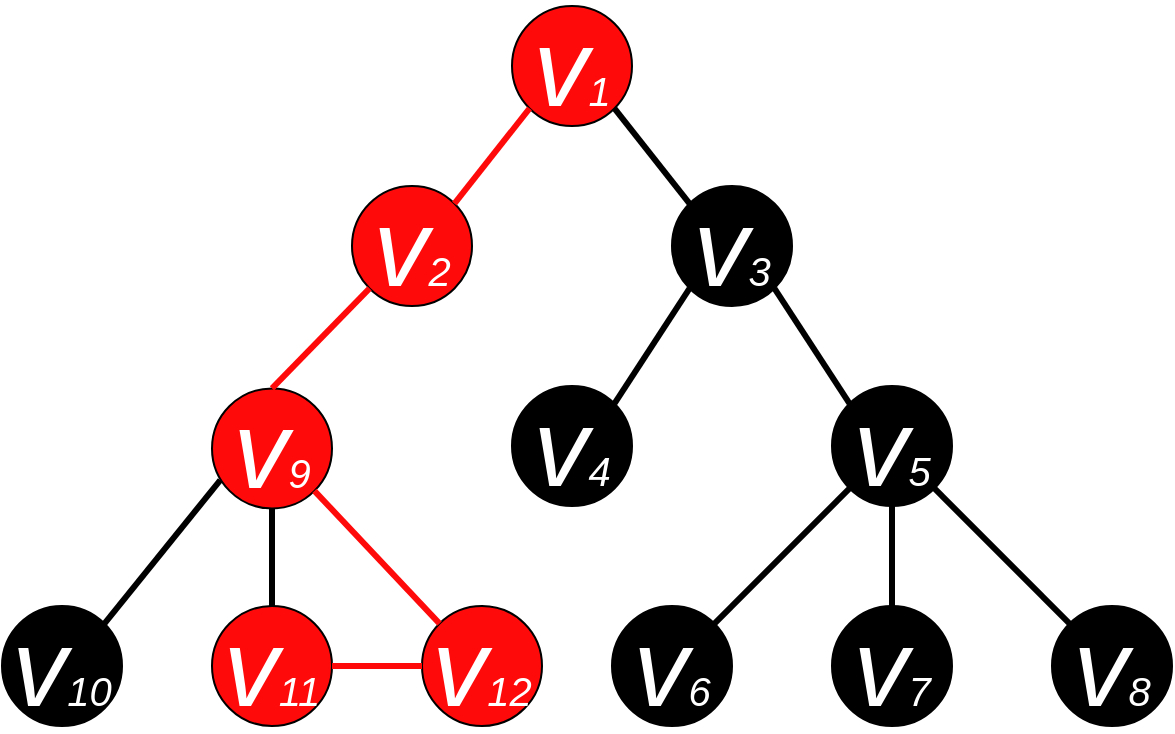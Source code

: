 <mxfile version="20.4.0" type="device"><diagram id="GtsB-jhFXhPnH5yx7eGV" name="Страница 1"><mxGraphModel dx="1185" dy="588" grid="1" gridSize="10" guides="1" tooltips="1" connect="1" arrows="1" fold="1" page="1" pageScale="1" pageWidth="600" pageHeight="500" math="0" shadow="0"><root><mxCell id="0"/><mxCell id="1" parent="0"/><mxCell id="EadP04PwVeOW2zSCT6ii-2" value="&lt;i&gt;&lt;font color=&quot;#ffffff&quot; style=&quot;&quot;&gt;&lt;font style=&quot;font-size: 55px;&quot;&gt;v&lt;/font&gt;&lt;font style=&quot;font-size: 20px;&quot;&gt;1&lt;/font&gt;&lt;/font&gt;&lt;/i&gt;" style="ellipse;whiteSpace=wrap;html=1;aspect=fixed;fillColor=#FF0A0A;strokeColor=#000000;" parent="1" vertex="1"><mxGeometry x="265" y="70" width="60" height="60" as="geometry"/></mxCell><mxCell id="EadP04PwVeOW2zSCT6ii-3" value="&lt;i&gt;&lt;font style=&quot;&quot; color=&quot;#ffffff&quot;&gt;&lt;font style=&quot;font-size: 55px;&quot;&gt;v&lt;/font&gt;&lt;font style=&quot;font-size: 20px;&quot;&gt;2&lt;/font&gt;&lt;/font&gt;&lt;/i&gt;" style="ellipse;whiteSpace=wrap;html=1;aspect=fixed;fillColor=#FF0A0A;strokeColor=#000000;" parent="1" vertex="1"><mxGeometry x="185" y="160" width="60" height="60" as="geometry"/></mxCell><mxCell id="EadP04PwVeOW2zSCT6ii-4" value="&lt;i&gt;&lt;font style=&quot;&quot; color=&quot;#ffffff&quot;&gt;&lt;font style=&quot;font-size: 55px;&quot;&gt;v&lt;/font&gt;&lt;font style=&quot;font-size: 20px;&quot;&gt;3&lt;/font&gt;&lt;/font&gt;&lt;/i&gt;" style="ellipse;whiteSpace=wrap;html=1;aspect=fixed;fillColor=#000000;" parent="1" vertex="1"><mxGeometry x="345" y="160" width="60" height="60" as="geometry"/></mxCell><mxCell id="EadP04PwVeOW2zSCT6ii-5" value="&lt;i&gt;&lt;font style=&quot;&quot; color=&quot;#ffffff&quot;&gt;&lt;font style=&quot;font-size: 55px;&quot;&gt;v&lt;/font&gt;&lt;font style=&quot;font-size: 20px;&quot;&gt;4&lt;/font&gt;&lt;/font&gt;&lt;/i&gt;" style="ellipse;whiteSpace=wrap;html=1;aspect=fixed;fillColor=#000000;" parent="1" vertex="1"><mxGeometry x="265" y="260" width="60" height="60" as="geometry"/></mxCell><mxCell id="EadP04PwVeOW2zSCT6ii-6" value="&lt;i&gt;&lt;font style=&quot;&quot; color=&quot;#ffffff&quot;&gt;&lt;font style=&quot;font-size: 55px;&quot;&gt;v&lt;/font&gt;&lt;font style=&quot;font-size: 20px;&quot;&gt;5&lt;/font&gt;&lt;/font&gt;&lt;/i&gt;" style="ellipse;whiteSpace=wrap;html=1;aspect=fixed;fillColor=#000000;" parent="1" vertex="1"><mxGeometry x="425" y="260" width="60" height="60" as="geometry"/></mxCell><mxCell id="EadP04PwVeOW2zSCT6ii-7" value="&lt;i&gt;&lt;font style=&quot;&quot; color=&quot;#ffffff&quot;&gt;&lt;font style=&quot;font-size: 55px;&quot;&gt;v&lt;/font&gt;&lt;font style=&quot;font-size: 20px;&quot;&gt;7&lt;/font&gt;&lt;/font&gt;&lt;/i&gt;" style="ellipse;whiteSpace=wrap;html=1;aspect=fixed;fillColor=#000000;" parent="1" vertex="1"><mxGeometry x="425" y="370" width="60" height="60" as="geometry"/></mxCell><mxCell id="EadP04PwVeOW2zSCT6ii-8" value="&lt;i&gt;&lt;font style=&quot;&quot; color=&quot;#ffffff&quot;&gt;&lt;font style=&quot;font-size: 55px;&quot;&gt;v&lt;/font&gt;&lt;font style=&quot;font-size: 20px;&quot;&gt;6&lt;/font&gt;&lt;/font&gt;&lt;/i&gt;" style="ellipse;whiteSpace=wrap;html=1;aspect=fixed;fillColor=#000000;" parent="1" vertex="1"><mxGeometry x="315" y="370" width="60" height="60" as="geometry"/></mxCell><mxCell id="EadP04PwVeOW2zSCT6ii-9" value="&lt;i&gt;&lt;font style=&quot;&quot; color=&quot;#ffffff&quot;&gt;&lt;font style=&quot;font-size: 55px;&quot;&gt;v&lt;/font&gt;&lt;font style=&quot;font-size: 20px;&quot;&gt;8&lt;/font&gt;&lt;/font&gt;&lt;/i&gt;" style="ellipse;whiteSpace=wrap;html=1;aspect=fixed;fillColor=#000000;" parent="1" vertex="1"><mxGeometry x="535" y="370" width="60" height="60" as="geometry"/></mxCell><mxCell id="EadP04PwVeOW2zSCT6ii-10" value="" style="endArrow=none;html=1;rounded=0;fontSize=20;fontColor=#FFFFFF;entryX=1;entryY=1;entryDx=0;entryDy=0;exitX=0;exitY=0;exitDx=0;exitDy=0;strokeWidth=3;" parent="1" source="EadP04PwVeOW2zSCT6ii-4" target="EadP04PwVeOW2zSCT6ii-2" edge="1"><mxGeometry width="50" height="50" relative="1" as="geometry"><mxPoint x="385" y="270" as="sourcePoint"/><mxPoint x="435" y="220" as="targetPoint"/></mxGeometry></mxCell><mxCell id="EadP04PwVeOW2zSCT6ii-11" value="" style="endArrow=none;html=1;rounded=0;fontSize=20;fontColor=#FFFFFF;exitX=1;exitY=0;exitDx=0;exitDy=0;entryX=0;entryY=1;entryDx=0;entryDy=0;strokeWidth=3;strokeColor=#FF0A0A;" parent="1" source="EadP04PwVeOW2zSCT6ii-3" target="EadP04PwVeOW2zSCT6ii-2" edge="1"><mxGeometry width="50" height="50" relative="1" as="geometry"><mxPoint x="385" y="270" as="sourcePoint"/><mxPoint x="435" y="220" as="targetPoint"/></mxGeometry></mxCell><mxCell id="EadP04PwVeOW2zSCT6ii-12" value="" style="endArrow=none;html=1;rounded=0;fontSize=20;fontColor=#FFFFFF;entryX=0;entryY=1;entryDx=0;entryDy=0;exitX=1;exitY=0;exitDx=0;exitDy=0;strokeWidth=3;" parent="1" source="EadP04PwVeOW2zSCT6ii-5" target="EadP04PwVeOW2zSCT6ii-4" edge="1"><mxGeometry width="50" height="50" relative="1" as="geometry"><mxPoint x="385" y="270" as="sourcePoint"/><mxPoint x="435" y="220" as="targetPoint"/></mxGeometry></mxCell><mxCell id="EadP04PwVeOW2zSCT6ii-14" value="" style="endArrow=none;html=1;rounded=0;fontSize=20;fontColor=#FFFFFF;entryX=1;entryY=1;entryDx=0;entryDy=0;exitX=0;exitY=0;exitDx=0;exitDy=0;strokeWidth=3;" parent="1" source="EadP04PwVeOW2zSCT6ii-6" target="EadP04PwVeOW2zSCT6ii-4" edge="1"><mxGeometry width="50" height="50" relative="1" as="geometry"><mxPoint x="385" y="270" as="sourcePoint"/><mxPoint x="435" y="220" as="targetPoint"/></mxGeometry></mxCell><mxCell id="EadP04PwVeOW2zSCT6ii-15" value="" style="endArrow=none;html=1;rounded=0;fontSize=20;fontColor=#FFFFFF;entryX=0;entryY=1;entryDx=0;entryDy=0;exitX=1;exitY=0;exitDx=0;exitDy=0;strokeWidth=3;" parent="1" source="EadP04PwVeOW2zSCT6ii-8" target="EadP04PwVeOW2zSCT6ii-6" edge="1"><mxGeometry width="50" height="50" relative="1" as="geometry"><mxPoint x="385" y="270" as="sourcePoint"/><mxPoint x="435" y="220" as="targetPoint"/></mxGeometry></mxCell><mxCell id="EadP04PwVeOW2zSCT6ii-16" value="" style="endArrow=none;html=1;rounded=0;fontSize=20;fontColor=#FFFFFF;entryX=0.5;entryY=1;entryDx=0;entryDy=0;exitX=0.5;exitY=0;exitDx=0;exitDy=0;strokeWidth=3;" parent="1" source="EadP04PwVeOW2zSCT6ii-7" target="EadP04PwVeOW2zSCT6ii-6" edge="1"><mxGeometry width="50" height="50" relative="1" as="geometry"><mxPoint x="385" y="270" as="sourcePoint"/><mxPoint x="435" y="220" as="targetPoint"/></mxGeometry></mxCell><mxCell id="EadP04PwVeOW2zSCT6ii-17" value="" style="endArrow=none;html=1;rounded=0;fontSize=20;fontColor=#FFFFFF;entryX=1;entryY=1;entryDx=0;entryDy=0;exitX=0;exitY=0;exitDx=0;exitDy=0;strokeWidth=3;" parent="1" source="EadP04PwVeOW2zSCT6ii-9" target="EadP04PwVeOW2zSCT6ii-6" edge="1"><mxGeometry width="50" height="50" relative="1" as="geometry"><mxPoint x="385" y="270" as="sourcePoint"/><mxPoint x="435" y="220" as="targetPoint"/></mxGeometry></mxCell><mxCell id="pP-wg3NwNoG7PGbDv5qc-1" value="&lt;i&gt;&lt;font style=&quot;&quot; color=&quot;#ffffff&quot;&gt;&lt;font style=&quot;font-size: 55px;&quot;&gt;v&lt;/font&gt;&lt;font style=&quot;font-size: 20px;&quot;&gt;9&lt;/font&gt;&lt;/font&gt;&lt;/i&gt;" style="ellipse;whiteSpace=wrap;html=1;aspect=fixed;fillColor=#FF0A0A;" parent="1" vertex="1"><mxGeometry x="115" y="261.21" width="60" height="60" as="geometry"/></mxCell><mxCell id="pP-wg3NwNoG7PGbDv5qc-2" value="&lt;i&gt;&lt;font style=&quot;&quot; color=&quot;#ffffff&quot;&gt;&lt;font style=&quot;font-size: 55px;&quot;&gt;v&lt;/font&gt;&lt;font style=&quot;font-size: 20px;&quot;&gt;11&lt;/font&gt;&lt;/font&gt;&lt;/i&gt;" style="ellipse;whiteSpace=wrap;html=1;aspect=fixed;fillColor=#FF0A0A;" parent="1" vertex="1"><mxGeometry x="115" y="370" width="60" height="60" as="geometry"/></mxCell><mxCell id="pP-wg3NwNoG7PGbDv5qc-3" value="&lt;i&gt;&lt;font style=&quot;&quot; color=&quot;#ffffff&quot;&gt;&lt;font style=&quot;font-size: 55px;&quot;&gt;v&lt;/font&gt;&lt;font style=&quot;font-size: 20px;&quot;&gt;10&lt;/font&gt;&lt;/font&gt;&lt;/i&gt;" style="ellipse;whiteSpace=wrap;html=1;aspect=fixed;fillColor=#000000;direction=south;" parent="1" vertex="1"><mxGeometry x="10" y="370" width="60" height="60" as="geometry"/></mxCell><mxCell id="pP-wg3NwNoG7PGbDv5qc-4" value="&lt;i&gt;&lt;font style=&quot;&quot; color=&quot;#ffffff&quot;&gt;&lt;font style=&quot;font-size: 55px;&quot;&gt;v&lt;/font&gt;&lt;font style=&quot;font-size: 20px;&quot;&gt;12&lt;/font&gt;&lt;/font&gt;&lt;/i&gt;" style="ellipse;whiteSpace=wrap;html=1;aspect=fixed;fillColor=#FF0A0A;" parent="1" vertex="1"><mxGeometry x="220" y="370" width="60" height="60" as="geometry"/></mxCell><mxCell id="pP-wg3NwNoG7PGbDv5qc-5" value="" style="endArrow=none;html=1;rounded=0;fontSize=20;fontColor=#FFFFFF;entryX=0.069;entryY=0.764;entryDx=0;entryDy=0;exitX=0;exitY=0;exitDx=0;exitDy=0;strokeWidth=3;entryPerimeter=0;" parent="1" source="pP-wg3NwNoG7PGbDv5qc-3" edge="1" target="pP-wg3NwNoG7PGbDv5qc-1"><mxGeometry width="50" height="50" relative="1" as="geometry"><mxPoint x="75" y="258.79" as="sourcePoint"/><mxPoint x="123.787" y="300.003" as="targetPoint"/></mxGeometry></mxCell><mxCell id="pP-wg3NwNoG7PGbDv5qc-6" value="" style="endArrow=none;html=1;rounded=0;fontSize=20;fontColor=#FFFFFF;entryX=0.5;entryY=1;entryDx=0;entryDy=0;exitX=0.5;exitY=0;exitDx=0;exitDy=0;strokeWidth=3;" parent="1" source="pP-wg3NwNoG7PGbDv5qc-2" edge="1" target="pP-wg3NwNoG7PGbDv5qc-1"><mxGeometry width="50" height="50" relative="1" as="geometry"><mxPoint x="75" y="258.79" as="sourcePoint"/><mxPoint x="145" y="308.79" as="targetPoint"/></mxGeometry></mxCell><mxCell id="pP-wg3NwNoG7PGbDv5qc-7" value="" style="endArrow=none;html=1;rounded=0;fontSize=20;fontColor=#FFFFFF;entryX=1;entryY=1;entryDx=0;entryDy=0;exitX=0;exitY=0;exitDx=0;exitDy=0;strokeWidth=3;strokeColor=#FF0A0A;" parent="1" source="pP-wg3NwNoG7PGbDv5qc-4" edge="1" target="pP-wg3NwNoG7PGbDv5qc-1"><mxGeometry width="50" height="50" relative="1" as="geometry"><mxPoint x="75" y="258.79" as="sourcePoint"/><mxPoint x="166.213" y="300.003" as="targetPoint"/></mxGeometry></mxCell><mxCell id="pP-wg3NwNoG7PGbDv5qc-8" value="" style="endArrow=none;html=1;rounded=0;fontSize=20;fontColor=#FFFFFF;exitX=0.5;exitY=0;exitDx=0;exitDy=0;entryX=0;entryY=1;entryDx=0;entryDy=0;strokeWidth=3;strokeColor=#FF0A0A;" parent="1" source="pP-wg3NwNoG7PGbDv5qc-1" target="EadP04PwVeOW2zSCT6ii-3" edge="1"><mxGeometry width="50" height="50" relative="1" as="geometry"><mxPoint x="246.213" y="178.787" as="sourcePoint"/><mxPoint x="283.787" y="131.213" as="targetPoint"/></mxGeometry></mxCell><mxCell id="Ed37Po015sv9TBW0BH2n-1" value="" style="endArrow=none;html=1;rounded=0;fontSize=20;fontColor=#FFFFFF;entryX=1;entryY=0.5;entryDx=0;entryDy=0;exitX=0;exitY=0.5;exitDx=0;exitDy=0;strokeWidth=3;strokeColor=#FF0A0A;" parent="1" source="pP-wg3NwNoG7PGbDv5qc-4" target="pP-wg3NwNoG7PGbDv5qc-2" edge="1"><mxGeometry width="50" height="50" relative="1" as="geometry"><mxPoint x="238.787" y="388.787" as="sourcePoint"/><mxPoint x="176.213" y="310.003" as="targetPoint"/></mxGeometry></mxCell></root></mxGraphModel></diagram></mxfile>